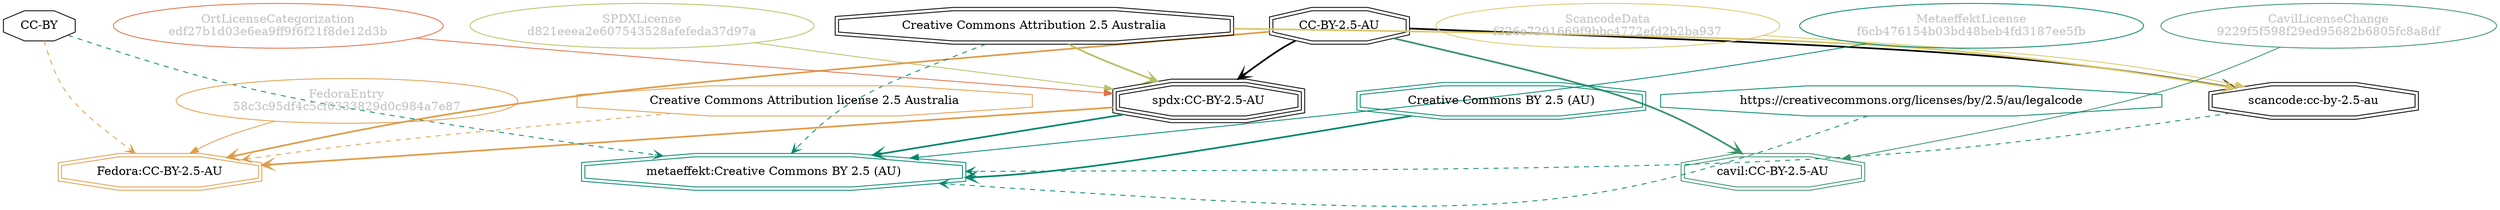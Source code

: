 strict digraph {
    node [shape=box];
    graph [splines=curved];
    784 [label="SPDXLicense\nd821eeea2e607543528afefeda37d97a"
        ,fontcolor=gray
        ,color="#b8bf62"
        ,fillcolor="beige;1"
        ,shape=ellipse];
    785 [label="spdx:CC-BY-2.5-AU"
        ,shape=tripleoctagon];
    786 [label="CC-BY-2.5-AU"
        ,shape=doubleoctagon];
    787 [label="Creative Commons Attribution 2.5 Australia"
        ,shape=doubleoctagon];
    6060 [label="CC-BY"
         ,shape=octagon];
    6066 [label="FedoraEntry\n58c3c95df4c5cf0333829d0c984a7e87"
         ,fontcolor=gray
         ,color="#e09d4b"
         ,fillcolor="beige;1"
         ,shape=ellipse];
    6067 [label="Fedora:CC-BY-2.5-AU"
         ,color="#e09d4b"
         ,shape=doubleoctagon];
    6068 [label="Creative Commons Attribution license 2.5 Australia"
         ,color="#e09d4b"
         ,shape=octagon];
    13241 [label="ScancodeData\nf326e7291669f9bbc4772efd2b2ba937"
          ,fontcolor=gray
          ,color="#dac767"
          ,fillcolor="beige;1"
          ,shape=ellipse];
    13242 [label="scancode:cc-by-2.5-au"
          ,shape=doubleoctagon];
    28564 [label="OrtLicenseCategorization\nedf27b1d03e6ea9ff9f6f21f8de12d3b"
          ,fontcolor=gray
          ,color="#e06f45"
          ,fillcolor="beige;1"
          ,shape=ellipse];
    36537 [label="CavilLicenseChange\n9229f5f598f29ed95682b6805fc8a8df"
          ,fontcolor=gray
          ,color="#379469"
          ,fillcolor="beige;1"
          ,shape=ellipse];
    36538 [label="cavil:CC-BY-2.5-AU"
          ,color="#379469"
          ,shape=doubleoctagon];
    40305 [label="MetaeffektLicense\nf6cb476154b03bd48beb4fd3187ee5fb"
          ,fontcolor=gray
          ,color="#00876c"
          ,fillcolor="beige;1"
          ,shape=ellipse];
    40306 [label="metaeffekt:Creative Commons BY 2.5 (AU)"
          ,color="#00876c"
          ,shape=doubleoctagon];
    40307 [label="Creative Commons BY 2.5 (AU)"
          ,color="#00876c"
          ,shape=doubleoctagon];
    40308 [label="https://creativecommons.org/licenses/by/2.5/au/legalcode"
          ,color="#00876c"
          ,shape=octagon];
    784 -> 785 [weight=0.5
               ,color="#b8bf62"];
    785 -> 6067 [style=bold
                ,arrowhead=vee
                ,weight=0.7
                ,color="#e09d4b"];
    785 -> 40306 [style=bold
                 ,arrowhead=vee
                 ,weight=0.7
                 ,color="#00876c"];
    786 -> 785 [style=bold
               ,arrowhead=vee
               ,weight=0.7];
    786 -> 6067 [style=bold
                ,arrowhead=vee
                ,weight=0.7
                ,color="#e09d4b"];
    786 -> 13242 [style=bold
                 ,arrowhead=vee
                 ,weight=0.7];
    786 -> 36538 [style=bold
                 ,arrowhead=vee
                 ,weight=0.7
                 ,color="#379469"];
    786 -> 36538 [style=bold
                 ,arrowhead=vee
                 ,weight=0.7
                 ,color="#379469"];
    787 -> 785 [style=bold
               ,arrowhead=vee
               ,weight=0.7
               ,color="#b8bf62"];
    787 -> 13242 [style=bold
                 ,arrowhead=vee
                 ,weight=0.7
                 ,color="#dac767"];
    787 -> 40306 [style=dashed
                 ,arrowhead=vee
                 ,weight=0.5
                 ,color="#00876c"];
    6060 -> 6067 [style=dashed
                 ,arrowhead=vee
                 ,weight=0.5
                 ,color="#e09d4b"];
    6060 -> 40306 [style=dashed
                  ,arrowhead=vee
                  ,weight=0.5
                  ,color="#00876c"];
    6066 -> 6067 [weight=0.5
                 ,color="#e09d4b"];
    6068 -> 6067 [style=dashed
                 ,arrowhead=vee
                 ,weight=0.5
                 ,color="#e09d4b"];
    13241 -> 13242 [weight=0.5
                   ,color="#dac767"];
    13242 -> 40306 [style=dashed
                   ,arrowhead=vee
                   ,weight=0.5
                   ,color="#00876c"];
    28564 -> 785 [weight=0.5
                 ,color="#e06f45"];
    36537 -> 36538 [weight=0.5
                   ,color="#379469"];
    40305 -> 40306 [weight=0.5
                   ,color="#00876c"];
    40307 -> 40306 [style=bold
                   ,arrowhead=vee
                   ,weight=0.7
                   ,color="#00876c"];
    40308 -> 40306 [style=dashed
                   ,arrowhead=vee
                   ,weight=0.5
                   ,color="#00876c"];
}
